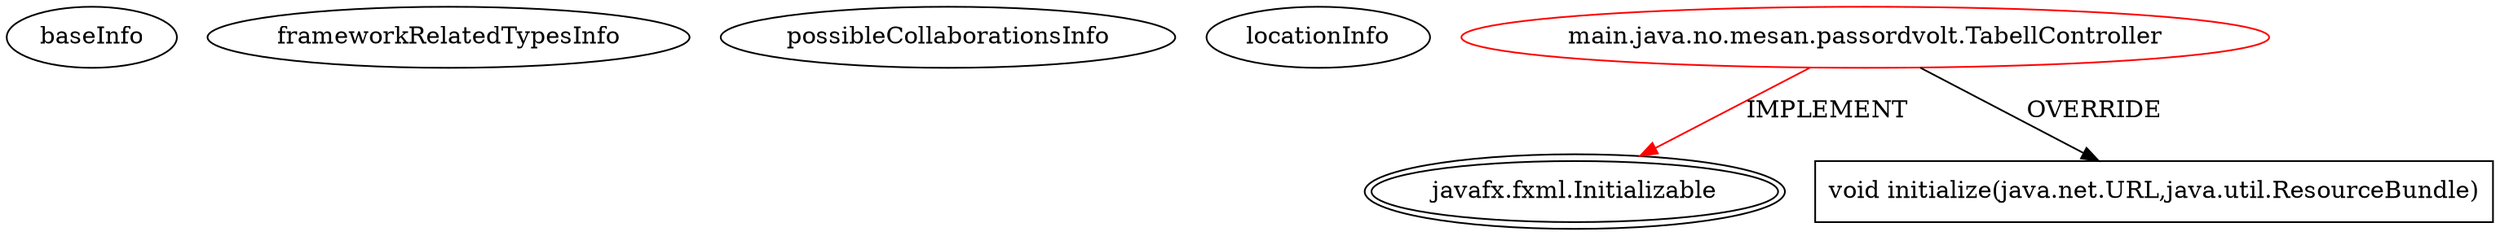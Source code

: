 digraph {
baseInfo[graphId=3605,category="extension_graph",isAnonymous=false,possibleRelation=false]
frameworkRelatedTypesInfo[0="javafx.fxml.Initializable"]
possibleCollaborationsInfo[]
locationInfo[projectName="mesan-javafx-mini",filePath="/mesan-javafx-mini/javafx-mini-master/geir/passordvolt/src/main/java/no/mesan/passordvolt/TabellController.java",contextSignature="TabellController",graphId="3605"]
0[label="main.java.no.mesan.passordvolt.TabellController",vertexType="ROOT_CLIENT_CLASS_DECLARATION",isFrameworkType=false,color=red]
1[label="javafx.fxml.Initializable",vertexType="FRAMEWORK_INTERFACE_TYPE",isFrameworkType=true,peripheries=2]
2[label="void initialize(java.net.URL,java.util.ResourceBundle)",vertexType="OVERRIDING_METHOD_DECLARATION",isFrameworkType=false,shape=box]
0->1[label="IMPLEMENT",color=red]
0->2[label="OVERRIDE"]
}
